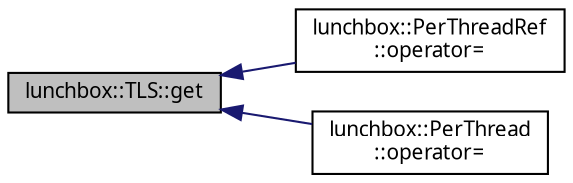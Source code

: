 digraph "lunchbox::TLS::get"
{
  edge [fontname="Sans",fontsize="10",labelfontname="Sans",labelfontsize="10"];
  node [fontname="Sans",fontsize="10",shape=record];
  rankdir="LR";
  Node1 [label="lunchbox::TLS::get",height=0.2,width=0.4,color="black", fillcolor="grey75", style="filled" fontcolor="black"];
  Node1 -> Node2 [dir="back",color="midnightblue",fontsize="10",style="solid",fontname="Sans"];
  Node2 [label="lunchbox::PerThreadRef\l::operator=",height=0.2,width=0.4,color="black", fillcolor="white", style="filled",URL="$classlunchbox_1_1_per_thread_ref.html#ae0aab0c71e90f90b14c918246b368e17",tooltip="Assign a RefPtr to the thread-local storage. "];
  Node1 -> Node3 [dir="back",color="midnightblue",fontsize="10",style="solid",fontname="Sans"];
  Node3 [label="lunchbox::PerThread\l::operator=",height=0.2,width=0.4,color="black", fillcolor="white", style="filled",URL="$classlunchbox_1_1_per_thread.html#a3bf351d32535ff9f3b2b0735bf9bdf8c",tooltip="Assign an object from another thread-local storage. "];
}
